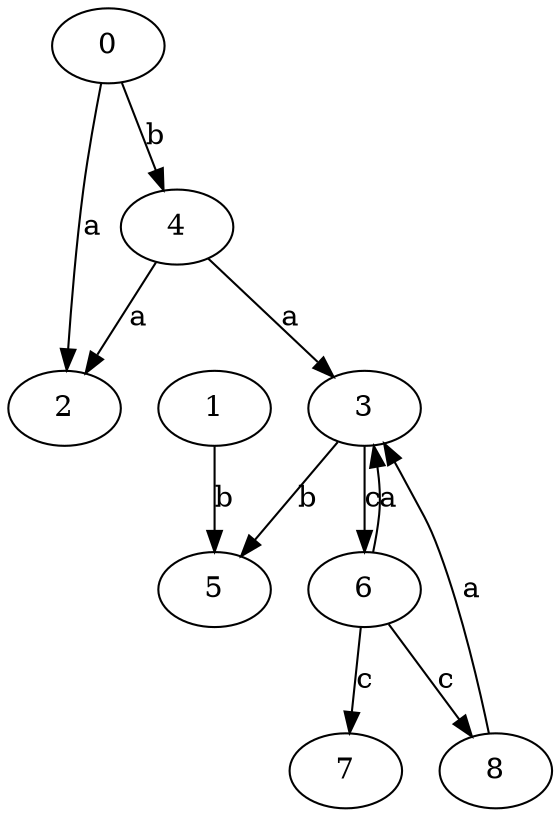 strict digraph  {
0;
2;
3;
4;
5;
6;
7;
8;
1;
0 -> 2  [label=a];
0 -> 4  [label=b];
3 -> 5  [label=b];
3 -> 6  [label=c];
4 -> 2  [label=a];
4 -> 3  [label=a];
6 -> 3  [label=a];
6 -> 7  [label=c];
6 -> 8  [label=c];
8 -> 3  [label=a];
1 -> 5  [label=b];
}
